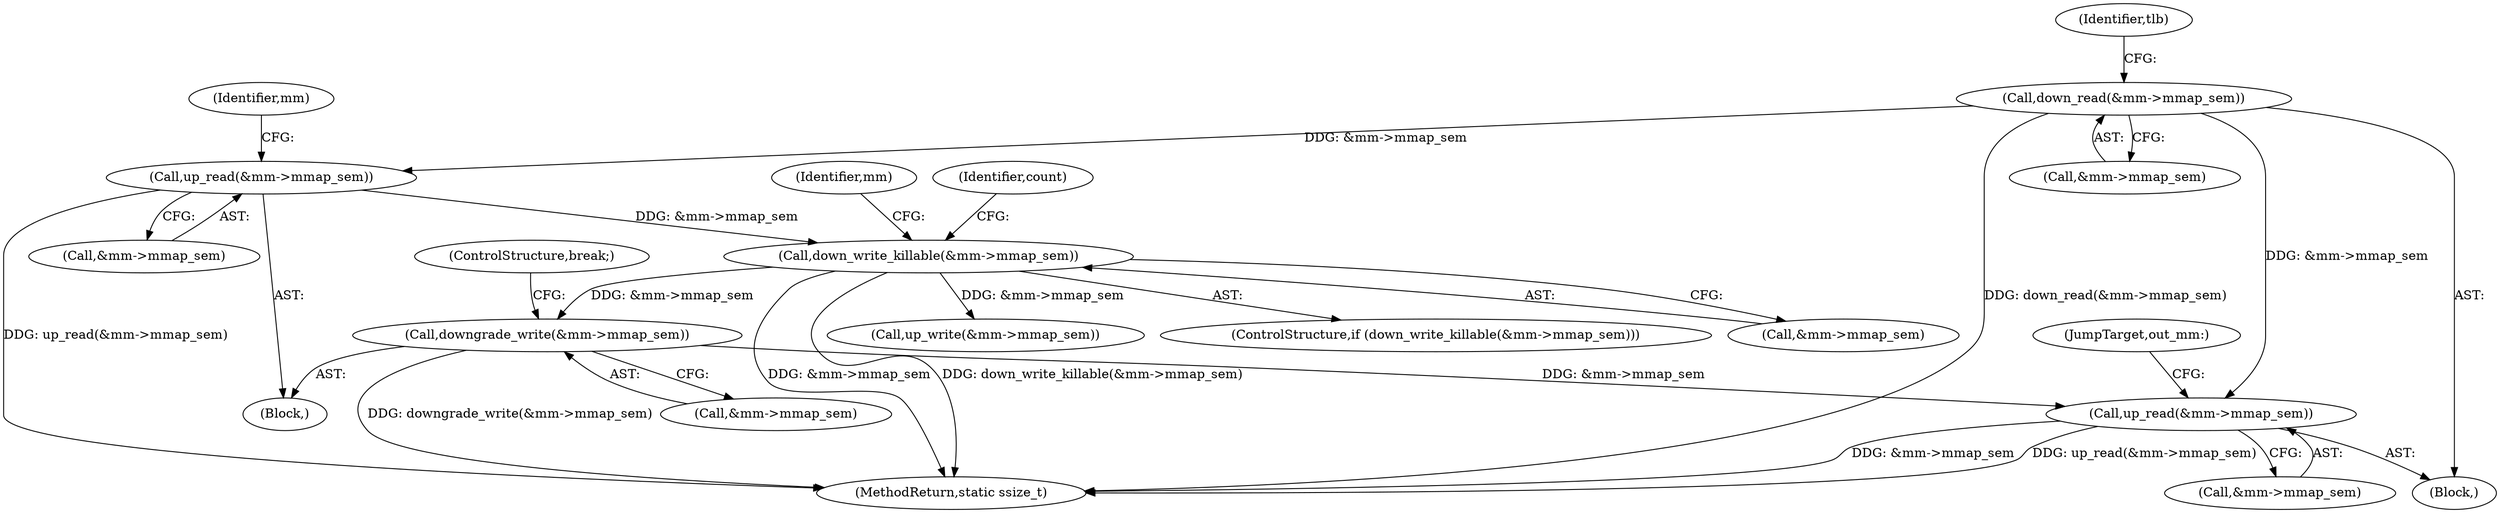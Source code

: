 digraph "0_linux_04f5866e41fb70690e28397487d8bd8eea7d712a_0@API" {
"1000341" [label="(Call,up_read(&mm->mmap_sem))"];
"1000305" [label="(Call,downgrade_write(&mm->mmap_sem))"];
"1000263" [label="(Call,down_write_killable(&mm->mmap_sem))"];
"1000257" [label="(Call,up_read(&mm->mmap_sem))"];
"1000219" [label="(Call,down_read(&mm->mmap_sem))"];
"1000220" [label="(Call,&mm->mmap_sem)"];
"1000306" [label="(Call,&mm->mmap_sem)"];
"1000190" [label="(Block,)"];
"1000342" [label="(Call,&mm->mmap_sem)"];
"1000346" [label="(JumpTarget,out_mm:)"];
"1000226" [label="(Identifier,tlb)"];
"1000270" [label="(Identifier,count)"];
"1000277" [label="(Identifier,mm)"];
"1000353" [label="(MethodReturn,static ssize_t)"];
"1000257" [label="(Call,up_read(&mm->mmap_sem))"];
"1000262" [label="(ControlStructure,if (down_write_killable(&mm->mmap_sem)))"];
"1000219" [label="(Call,down_read(&mm->mmap_sem))"];
"1000305" [label="(Call,downgrade_write(&mm->mmap_sem))"];
"1000248" [label="(Block,)"];
"1000264" [label="(Call,&mm->mmap_sem)"];
"1000258" [label="(Call,&mm->mmap_sem)"];
"1000341" [label="(Call,up_read(&mm->mmap_sem))"];
"1000310" [label="(ControlStructure,break;)"];
"1000266" [label="(Identifier,mm)"];
"1000263" [label="(Call,down_write_killable(&mm->mmap_sem))"];
"1000279" [label="(Call,up_write(&mm->mmap_sem))"];
"1000341" -> "1000190"  [label="AST: "];
"1000341" -> "1000342"  [label="CFG: "];
"1000342" -> "1000341"  [label="AST: "];
"1000346" -> "1000341"  [label="CFG: "];
"1000341" -> "1000353"  [label="DDG: &mm->mmap_sem"];
"1000341" -> "1000353"  [label="DDG: up_read(&mm->mmap_sem)"];
"1000305" -> "1000341"  [label="DDG: &mm->mmap_sem"];
"1000219" -> "1000341"  [label="DDG: &mm->mmap_sem"];
"1000305" -> "1000248"  [label="AST: "];
"1000305" -> "1000306"  [label="CFG: "];
"1000306" -> "1000305"  [label="AST: "];
"1000310" -> "1000305"  [label="CFG: "];
"1000305" -> "1000353"  [label="DDG: downgrade_write(&mm->mmap_sem)"];
"1000263" -> "1000305"  [label="DDG: &mm->mmap_sem"];
"1000263" -> "1000262"  [label="AST: "];
"1000263" -> "1000264"  [label="CFG: "];
"1000264" -> "1000263"  [label="AST: "];
"1000270" -> "1000263"  [label="CFG: "];
"1000277" -> "1000263"  [label="CFG: "];
"1000263" -> "1000353"  [label="DDG: &mm->mmap_sem"];
"1000263" -> "1000353"  [label="DDG: down_write_killable(&mm->mmap_sem)"];
"1000257" -> "1000263"  [label="DDG: &mm->mmap_sem"];
"1000263" -> "1000279"  [label="DDG: &mm->mmap_sem"];
"1000257" -> "1000248"  [label="AST: "];
"1000257" -> "1000258"  [label="CFG: "];
"1000258" -> "1000257"  [label="AST: "];
"1000266" -> "1000257"  [label="CFG: "];
"1000257" -> "1000353"  [label="DDG: up_read(&mm->mmap_sem)"];
"1000219" -> "1000257"  [label="DDG: &mm->mmap_sem"];
"1000219" -> "1000190"  [label="AST: "];
"1000219" -> "1000220"  [label="CFG: "];
"1000220" -> "1000219"  [label="AST: "];
"1000226" -> "1000219"  [label="CFG: "];
"1000219" -> "1000353"  [label="DDG: down_read(&mm->mmap_sem)"];
}
